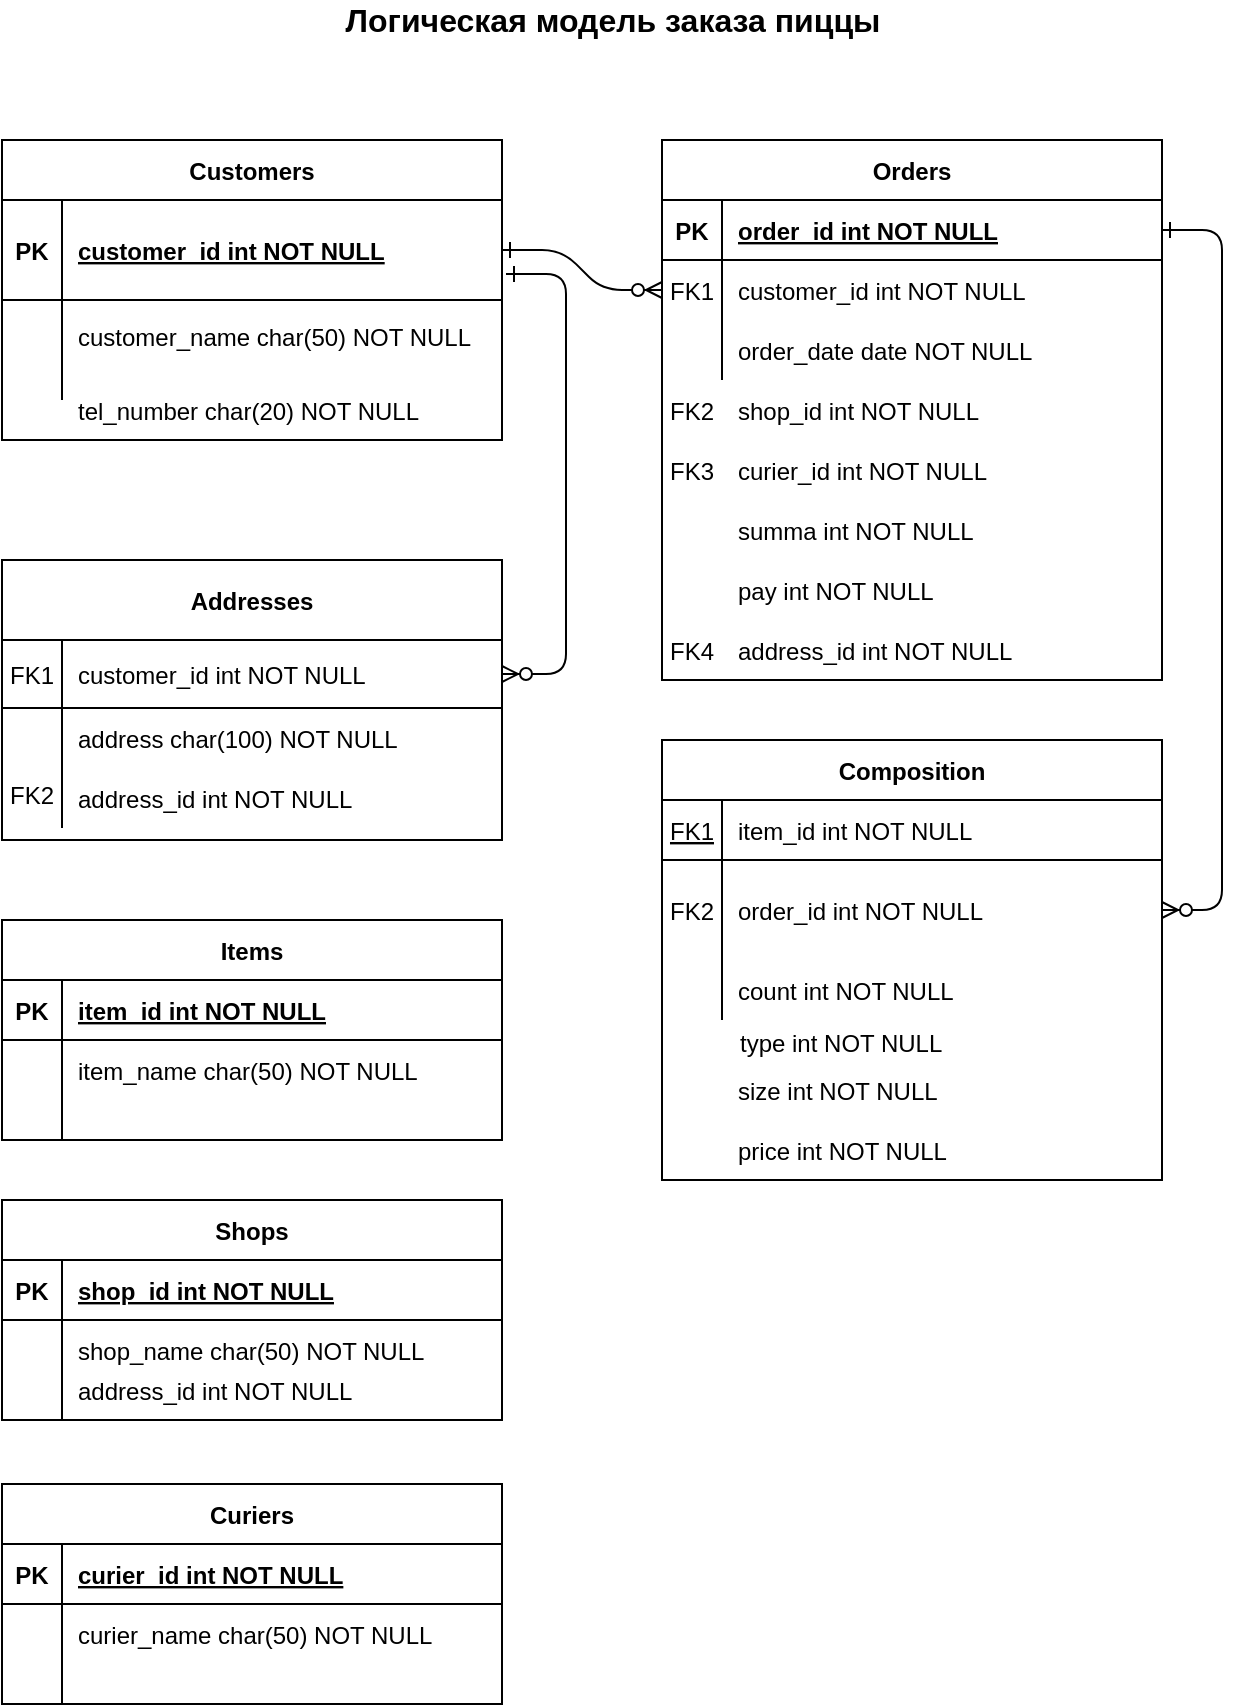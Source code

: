 <mxfile version="13.7.3" type="github">
  <diagram id="R2lEEEUBdFMjLlhIrx00" name="Page-1">
    <mxGraphModel dx="837" dy="647" grid="1" gridSize="10" guides="1" tooltips="1" connect="1" arrows="1" fold="1" page="1" pageScale="1" pageWidth="850" pageHeight="1100" math="0" shadow="0" extFonts="Permanent Marker^https://fonts.googleapis.com/css?family=Permanent+Marker">
      <root>
        <mxCell id="0" />
        <mxCell id="1" parent="0" />
        <mxCell id="C-vyLk0tnHw3VtMMgP7b-1" value="" style="edgeStyle=entityRelationEdgeStyle;endArrow=ERzeroToMany;startArrow=ERone;endFill=1;startFill=0;" parent="1" source="C-vyLk0tnHw3VtMMgP7b-24" target="C-vyLk0tnHw3VtMMgP7b-6" edge="1">
          <mxGeometry width="100" height="100" relative="1" as="geometry">
            <mxPoint x="340" y="720" as="sourcePoint" />
            <mxPoint x="440" y="620" as="targetPoint" />
          </mxGeometry>
        </mxCell>
        <mxCell id="C-vyLk0tnHw3VtMMgP7b-12" value="" style="edgeStyle=entityRelationEdgeStyle;endArrow=ERzeroToMany;startArrow=ERone;endFill=1;startFill=0;" parent="1" source="C-vyLk0tnHw3VtMMgP7b-3" target="C-vyLk0tnHw3VtMMgP7b-17" edge="1">
          <mxGeometry width="100" height="100" relative="1" as="geometry">
            <mxPoint x="400" y="180" as="sourcePoint" />
            <mxPoint x="460" y="205" as="targetPoint" />
          </mxGeometry>
        </mxCell>
        <mxCell id="C-vyLk0tnHw3VtMMgP7b-2" value="Orders" style="shape=table;startSize=30;container=1;collapsible=1;childLayout=tableLayout;fixedRows=1;rowLines=0;fontStyle=1;align=center;resizeLast=1;" parent="1" vertex="1">
          <mxGeometry x="450" y="120" width="250" height="270" as="geometry" />
        </mxCell>
        <mxCell id="C-vyLk0tnHw3VtMMgP7b-3" value="" style="shape=partialRectangle;collapsible=0;dropTarget=0;pointerEvents=0;fillColor=none;points=[[0,0.5],[1,0.5]];portConstraint=eastwest;top=0;left=0;right=0;bottom=1;" parent="C-vyLk0tnHw3VtMMgP7b-2" vertex="1">
          <mxGeometry y="30" width="250" height="30" as="geometry" />
        </mxCell>
        <mxCell id="C-vyLk0tnHw3VtMMgP7b-4" value="PK" style="shape=partialRectangle;overflow=hidden;connectable=0;fillColor=none;top=0;left=0;bottom=0;right=0;fontStyle=1;" parent="C-vyLk0tnHw3VtMMgP7b-3" vertex="1">
          <mxGeometry width="30" height="30" as="geometry" />
        </mxCell>
        <mxCell id="C-vyLk0tnHw3VtMMgP7b-5" value="order_id int NOT NULL " style="shape=partialRectangle;overflow=hidden;connectable=0;fillColor=none;top=0;left=0;bottom=0;right=0;align=left;spacingLeft=6;fontStyle=5;" parent="C-vyLk0tnHw3VtMMgP7b-3" vertex="1">
          <mxGeometry x="30" width="220" height="30" as="geometry" />
        </mxCell>
        <mxCell id="C-vyLk0tnHw3VtMMgP7b-6" value="" style="shape=partialRectangle;collapsible=0;dropTarget=0;pointerEvents=0;fillColor=none;points=[[0,0.5],[1,0.5]];portConstraint=eastwest;top=0;left=0;right=0;bottom=0;" parent="C-vyLk0tnHw3VtMMgP7b-2" vertex="1">
          <mxGeometry y="60" width="250" height="30" as="geometry" />
        </mxCell>
        <mxCell id="C-vyLk0tnHw3VtMMgP7b-7" value="FK1" style="shape=partialRectangle;overflow=hidden;connectable=0;fillColor=none;top=0;left=0;bottom=0;right=0;" parent="C-vyLk0tnHw3VtMMgP7b-6" vertex="1">
          <mxGeometry width="30" height="30" as="geometry" />
        </mxCell>
        <mxCell id="C-vyLk0tnHw3VtMMgP7b-8" value="customer_id int NOT NULL" style="shape=partialRectangle;overflow=hidden;connectable=0;fillColor=none;top=0;left=0;bottom=0;right=0;align=left;spacingLeft=6;" parent="C-vyLk0tnHw3VtMMgP7b-6" vertex="1">
          <mxGeometry x="30" width="220" height="30" as="geometry" />
        </mxCell>
        <mxCell id="C-vyLk0tnHw3VtMMgP7b-9" value="" style="shape=partialRectangle;collapsible=0;dropTarget=0;pointerEvents=0;fillColor=none;points=[[0,0.5],[1,0.5]];portConstraint=eastwest;top=0;left=0;right=0;bottom=0;" parent="C-vyLk0tnHw3VtMMgP7b-2" vertex="1">
          <mxGeometry y="90" width="250" height="30" as="geometry" />
        </mxCell>
        <mxCell id="C-vyLk0tnHw3VtMMgP7b-10" value="" style="shape=partialRectangle;overflow=hidden;connectable=0;fillColor=none;top=0;left=0;bottom=0;right=0;" parent="C-vyLk0tnHw3VtMMgP7b-9" vertex="1">
          <mxGeometry width="30" height="30" as="geometry" />
        </mxCell>
        <mxCell id="C-vyLk0tnHw3VtMMgP7b-11" value="order_date date NOT NULL" style="shape=partialRectangle;overflow=hidden;connectable=0;fillColor=none;top=0;left=0;bottom=0;right=0;align=left;spacingLeft=6;" parent="C-vyLk0tnHw3VtMMgP7b-9" vertex="1">
          <mxGeometry x="30" width="220" height="30" as="geometry" />
        </mxCell>
        <mxCell id="C-vyLk0tnHw3VtMMgP7b-23" value="Customers" style="shape=table;startSize=30;container=1;collapsible=1;childLayout=tableLayout;fixedRows=1;rowLines=0;fontStyle=1;align=center;resizeLast=1;" parent="1" vertex="1">
          <mxGeometry x="120" y="120" width="250" height="150" as="geometry" />
        </mxCell>
        <mxCell id="C-vyLk0tnHw3VtMMgP7b-24" value="" style="shape=partialRectangle;collapsible=0;dropTarget=0;pointerEvents=0;fillColor=none;points=[[0,0.5],[1,0.5]];portConstraint=eastwest;top=0;left=0;right=0;bottom=1;" parent="C-vyLk0tnHw3VtMMgP7b-23" vertex="1">
          <mxGeometry y="30" width="250" height="50" as="geometry" />
        </mxCell>
        <mxCell id="C-vyLk0tnHw3VtMMgP7b-25" value="PK" style="shape=partialRectangle;overflow=hidden;connectable=0;fillColor=none;top=0;left=0;bottom=0;right=0;fontStyle=1;" parent="C-vyLk0tnHw3VtMMgP7b-24" vertex="1">
          <mxGeometry width="30" height="50" as="geometry" />
        </mxCell>
        <mxCell id="C-vyLk0tnHw3VtMMgP7b-26" value="customer_id int NOT NULL " style="shape=partialRectangle;overflow=hidden;connectable=0;fillColor=none;top=0;left=0;bottom=0;right=0;align=left;spacingLeft=6;fontStyle=5;" parent="C-vyLk0tnHw3VtMMgP7b-24" vertex="1">
          <mxGeometry x="30" width="220" height="50" as="geometry" />
        </mxCell>
        <mxCell id="C-vyLk0tnHw3VtMMgP7b-27" value="" style="shape=partialRectangle;collapsible=0;dropTarget=0;pointerEvents=0;fillColor=none;points=[[0,0.5],[1,0.5]];portConstraint=eastwest;top=0;left=0;right=0;bottom=0;" parent="C-vyLk0tnHw3VtMMgP7b-23" vertex="1">
          <mxGeometry y="80" width="250" height="50" as="geometry" />
        </mxCell>
        <mxCell id="C-vyLk0tnHw3VtMMgP7b-28" value="" style="shape=partialRectangle;overflow=hidden;connectable=0;fillColor=none;top=0;left=0;bottom=0;right=0;" parent="C-vyLk0tnHw3VtMMgP7b-27" vertex="1">
          <mxGeometry width="30" height="50" as="geometry" />
        </mxCell>
        <mxCell id="C-vyLk0tnHw3VtMMgP7b-29" value="customer_name char(50) NOT NULL&#xa;" style="shape=partialRectangle;overflow=hidden;connectable=0;fillColor=none;top=0;left=0;bottom=0;right=0;align=left;spacingLeft=6;" parent="C-vyLk0tnHw3VtMMgP7b-27" vertex="1">
          <mxGeometry x="30" width="220" height="50" as="geometry" />
        </mxCell>
        <mxCell id="ihgUpwL0Bxf8vAp9QlQk-12" value="tel_number char(20) NOT NULL" style="shape=partialRectangle;overflow=hidden;connectable=0;fillColor=none;top=0;left=0;bottom=0;right=0;align=left;spacingLeft=6;" vertex="1" parent="1">
          <mxGeometry x="150" y="240" width="220" height="30" as="geometry" />
        </mxCell>
        <mxCell id="ihgUpwL0Bxf8vAp9QlQk-13" value="" style="edgeStyle=entityRelationEdgeStyle;endArrow=ERzeroToMany;startArrow=ERone;endFill=1;startFill=0;" edge="1" parent="1" target="ihgUpwL0Bxf8vAp9QlQk-2">
          <mxGeometry width="100" height="100" relative="1" as="geometry">
            <mxPoint x="372" y="187" as="sourcePoint" />
            <mxPoint x="452" y="207" as="targetPoint" />
          </mxGeometry>
        </mxCell>
        <mxCell id="ihgUpwL0Bxf8vAp9QlQk-1" value="Addresses" style="shape=table;startSize=40;container=1;collapsible=1;childLayout=tableLayout;fixedRows=1;rowLines=0;fontStyle=1;align=center;resizeLast=1;" vertex="1" parent="1">
          <mxGeometry x="120" y="330" width="250" height="140" as="geometry" />
        </mxCell>
        <mxCell id="ihgUpwL0Bxf8vAp9QlQk-2" value="" style="shape=partialRectangle;collapsible=0;dropTarget=0;pointerEvents=0;fillColor=none;points=[[0,0.5],[1,0.5]];portConstraint=eastwest;top=0;left=0;right=0;bottom=1;" vertex="1" parent="ihgUpwL0Bxf8vAp9QlQk-1">
          <mxGeometry y="40" width="250" height="34" as="geometry" />
        </mxCell>
        <mxCell id="ihgUpwL0Bxf8vAp9QlQk-3" value="FK1" style="shape=partialRectangle;overflow=hidden;connectable=0;fillColor=none;top=0;left=0;bottom=0;right=0;fontStyle=0;" vertex="1" parent="ihgUpwL0Bxf8vAp9QlQk-2">
          <mxGeometry width="30" height="34" as="geometry" />
        </mxCell>
        <mxCell id="ihgUpwL0Bxf8vAp9QlQk-4" value="customer_id int NOT NULL " style="shape=partialRectangle;overflow=hidden;connectable=0;fillColor=none;top=0;left=0;bottom=0;right=0;align=left;spacingLeft=6;fontStyle=0;" vertex="1" parent="ihgUpwL0Bxf8vAp9QlQk-2">
          <mxGeometry x="30" width="220" height="34" as="geometry" />
        </mxCell>
        <mxCell id="ihgUpwL0Bxf8vAp9QlQk-8" value="" style="shape=partialRectangle;collapsible=0;dropTarget=0;pointerEvents=0;fillColor=none;points=[[0,0.5],[1,0.5]];portConstraint=eastwest;top=0;left=0;right=0;bottom=0;" vertex="1" parent="ihgUpwL0Bxf8vAp9QlQk-1">
          <mxGeometry y="74" width="250" height="30" as="geometry" />
        </mxCell>
        <mxCell id="ihgUpwL0Bxf8vAp9QlQk-9" value="" style="shape=partialRectangle;overflow=hidden;connectable=0;fillColor=none;top=0;left=0;bottom=0;right=0;" vertex="1" parent="ihgUpwL0Bxf8vAp9QlQk-8">
          <mxGeometry width="30" height="30" as="geometry" />
        </mxCell>
        <mxCell id="ihgUpwL0Bxf8vAp9QlQk-10" value="address char(100) NOT NULL" style="shape=partialRectangle;overflow=hidden;connectable=0;fillColor=none;top=0;left=0;bottom=0;right=0;align=left;spacingLeft=6;" vertex="1" parent="ihgUpwL0Bxf8vAp9QlQk-8">
          <mxGeometry x="30" width="220" height="30" as="geometry" />
        </mxCell>
        <mxCell id="ihgUpwL0Bxf8vAp9QlQk-5" value="" style="shape=partialRectangle;collapsible=0;dropTarget=0;pointerEvents=0;fillColor=none;points=[[0,0.5],[1,0.5]];portConstraint=eastwest;top=0;left=0;right=0;bottom=0;" vertex="1" parent="ihgUpwL0Bxf8vAp9QlQk-1">
          <mxGeometry y="104" width="250" height="30" as="geometry" />
        </mxCell>
        <mxCell id="ihgUpwL0Bxf8vAp9QlQk-6" value="" style="shape=partialRectangle;overflow=hidden;connectable=0;fillColor=none;top=0;left=0;bottom=0;right=0;" vertex="1" parent="ihgUpwL0Bxf8vAp9QlQk-5">
          <mxGeometry width="30" height="30" as="geometry" />
        </mxCell>
        <mxCell id="ihgUpwL0Bxf8vAp9QlQk-7" value="address_id int NOT NULL" style="shape=partialRectangle;overflow=hidden;connectable=0;fillColor=none;top=0;left=0;bottom=0;right=0;align=left;spacingLeft=6;" vertex="1" parent="ihgUpwL0Bxf8vAp9QlQk-5">
          <mxGeometry x="30" width="220" height="30" as="geometry" />
        </mxCell>
        <mxCell id="ihgUpwL0Bxf8vAp9QlQk-14" value="Логическая модель заказа пиццы" style="text;html=1;align=center;verticalAlign=middle;resizable=0;points=[];autosize=1;fontStyle=1;fontSize=16;" vertex="1" parent="1">
          <mxGeometry x="285" y="50" width="280" height="20" as="geometry" />
        </mxCell>
        <mxCell id="ihgUpwL0Bxf8vAp9QlQk-15" value="shop_id int NOT NULL" style="shape=partialRectangle;overflow=hidden;connectable=0;fillColor=none;top=0;left=0;bottom=0;right=0;align=left;spacingLeft=6;" vertex="1" parent="1">
          <mxGeometry x="480" y="240" width="220" height="30" as="geometry" />
        </mxCell>
        <mxCell id="ihgUpwL0Bxf8vAp9QlQk-16" value="FK2" style="shape=partialRectangle;overflow=hidden;connectable=0;fillColor=none;top=0;left=0;bottom=0;right=0;" vertex="1" parent="1">
          <mxGeometry x="450" y="240" width="30" height="30" as="geometry" />
        </mxCell>
        <mxCell id="ihgUpwL0Bxf8vAp9QlQk-17" value="curier_id int NOT NULL" style="shape=partialRectangle;overflow=hidden;connectable=0;fillColor=none;top=0;left=0;bottom=0;right=0;align=left;spacingLeft=6;" vertex="1" parent="1">
          <mxGeometry x="480" y="270" width="220" height="30" as="geometry" />
        </mxCell>
        <mxCell id="ihgUpwL0Bxf8vAp9QlQk-18" value="FK3" style="shape=partialRectangle;overflow=hidden;connectable=0;fillColor=none;top=0;left=0;bottom=0;right=0;" vertex="1" parent="1">
          <mxGeometry x="450" y="270" width="30" height="30" as="geometry" />
        </mxCell>
        <mxCell id="ihgUpwL0Bxf8vAp9QlQk-19" value="summa int NOT NULL" style="shape=partialRectangle;overflow=hidden;connectable=0;fillColor=none;top=0;left=0;bottom=0;right=0;align=left;spacingLeft=6;" vertex="1" parent="1">
          <mxGeometry x="480" y="300" width="220" height="30" as="geometry" />
        </mxCell>
        <mxCell id="ihgUpwL0Bxf8vAp9QlQk-20" value="pay int NOT NULL" style="shape=partialRectangle;overflow=hidden;connectable=0;fillColor=none;top=0;left=0;bottom=0;right=0;align=left;spacingLeft=6;" vertex="1" parent="1">
          <mxGeometry x="480" y="330" width="220" height="30" as="geometry" />
        </mxCell>
        <mxCell id="C-vyLk0tnHw3VtMMgP7b-13" value="Composition" style="shape=table;startSize=30;container=1;collapsible=1;childLayout=tableLayout;fixedRows=1;rowLines=0;fontStyle=1;align=center;resizeLast=1;" parent="1" vertex="1">
          <mxGeometry x="450" y="420" width="250" height="220" as="geometry" />
        </mxCell>
        <mxCell id="C-vyLk0tnHw3VtMMgP7b-14" value="" style="shape=partialRectangle;collapsible=0;dropTarget=0;pointerEvents=0;fillColor=none;points=[[0,0.5],[1,0.5]];portConstraint=eastwest;top=0;left=0;right=0;bottom=1;" parent="C-vyLk0tnHw3VtMMgP7b-13" vertex="1">
          <mxGeometry y="30" width="250" height="30" as="geometry" />
        </mxCell>
        <mxCell id="C-vyLk0tnHw3VtMMgP7b-15" value="FK1" style="shape=partialRectangle;overflow=hidden;connectable=0;fillColor=none;top=0;left=0;bottom=0;right=0;fontStyle=4;" parent="C-vyLk0tnHw3VtMMgP7b-14" vertex="1">
          <mxGeometry width="30" height="30" as="geometry" />
        </mxCell>
        <mxCell id="C-vyLk0tnHw3VtMMgP7b-16" value="item_id int NOT NULL " style="shape=partialRectangle;overflow=hidden;connectable=0;fillColor=none;top=0;left=0;bottom=0;right=0;align=left;spacingLeft=6;fontStyle=0;" parent="C-vyLk0tnHw3VtMMgP7b-14" vertex="1">
          <mxGeometry x="30" width="220" height="30" as="geometry" />
        </mxCell>
        <mxCell id="C-vyLk0tnHw3VtMMgP7b-17" value="" style="shape=partialRectangle;collapsible=0;dropTarget=0;pointerEvents=0;fillColor=none;points=[[0,0.5],[1,0.5]];portConstraint=eastwest;top=0;left=0;right=0;bottom=0;" parent="C-vyLk0tnHw3VtMMgP7b-13" vertex="1">
          <mxGeometry y="60" width="250" height="50" as="geometry" />
        </mxCell>
        <mxCell id="C-vyLk0tnHw3VtMMgP7b-18" value="FK2" style="shape=partialRectangle;overflow=hidden;connectable=0;fillColor=none;top=0;left=0;bottom=0;right=0;" parent="C-vyLk0tnHw3VtMMgP7b-17" vertex="1">
          <mxGeometry width="30" height="50" as="geometry" />
        </mxCell>
        <mxCell id="C-vyLk0tnHw3VtMMgP7b-19" value="order_id int NOT NULL" style="shape=partialRectangle;overflow=hidden;connectable=0;fillColor=none;top=0;left=0;bottom=0;right=0;align=left;spacingLeft=6;" parent="C-vyLk0tnHw3VtMMgP7b-17" vertex="1">
          <mxGeometry x="30" width="220" height="50" as="geometry" />
        </mxCell>
        <mxCell id="C-vyLk0tnHw3VtMMgP7b-20" value="" style="shape=partialRectangle;collapsible=0;dropTarget=0;pointerEvents=0;fillColor=none;points=[[0,0.5],[1,0.5]];portConstraint=eastwest;top=0;left=0;right=0;bottom=0;" parent="C-vyLk0tnHw3VtMMgP7b-13" vertex="1">
          <mxGeometry y="110" width="250" height="30" as="geometry" />
        </mxCell>
        <mxCell id="C-vyLk0tnHw3VtMMgP7b-21" value="" style="shape=partialRectangle;overflow=hidden;connectable=0;fillColor=none;top=0;left=0;bottom=0;right=0;" parent="C-vyLk0tnHw3VtMMgP7b-20" vertex="1">
          <mxGeometry width="30" height="30" as="geometry" />
        </mxCell>
        <mxCell id="C-vyLk0tnHw3VtMMgP7b-22" value="count int NOT NULL" style="shape=partialRectangle;overflow=hidden;connectable=0;fillColor=none;top=0;left=0;bottom=0;right=0;align=left;spacingLeft=6;" parent="C-vyLk0tnHw3VtMMgP7b-20" vertex="1">
          <mxGeometry x="30" width="220" height="30" as="geometry" />
        </mxCell>
        <mxCell id="ihgUpwL0Bxf8vAp9QlQk-22" value="FK2" style="shape=partialRectangle;overflow=hidden;connectable=0;fillColor=none;top=0;left=0;bottom=0;right=0;fontStyle=0;" vertex="1" parent="1">
          <mxGeometry x="120" y="430" width="30" height="34" as="geometry" />
        </mxCell>
        <mxCell id="ihgUpwL0Bxf8vAp9QlQk-23" value="address_id int NOT NULL" style="shape=partialRectangle;overflow=hidden;connectable=0;fillColor=none;top=0;left=0;bottom=0;right=0;align=left;spacingLeft=6;" vertex="1" parent="1">
          <mxGeometry x="480" y="360" width="220" height="30" as="geometry" />
        </mxCell>
        <mxCell id="ihgUpwL0Bxf8vAp9QlQk-24" value="FK4" style="shape=partialRectangle;overflow=hidden;connectable=0;fillColor=none;top=0;left=0;bottom=0;right=0;" vertex="1" parent="1">
          <mxGeometry x="450" y="360" width="30" height="30" as="geometry" />
        </mxCell>
        <mxCell id="ihgUpwL0Bxf8vAp9QlQk-36" value="type int NOT NULL" style="shape=partialRectangle;overflow=hidden;connectable=0;fillColor=none;top=0;left=0;bottom=0;right=0;align=left;spacingLeft=6;" vertex="1" parent="1">
          <mxGeometry x="481" y="556" width="220" height="30" as="geometry" />
        </mxCell>
        <mxCell id="ihgUpwL0Bxf8vAp9QlQk-37" value="size int NOT NULL" style="shape=partialRectangle;overflow=hidden;connectable=0;fillColor=none;top=0;left=0;bottom=0;right=0;align=left;spacingLeft=6;" vertex="1" parent="1">
          <mxGeometry x="480" y="580" width="220" height="30" as="geometry" />
        </mxCell>
        <mxCell id="ihgUpwL0Bxf8vAp9QlQk-26" value="Items" style="shape=table;startSize=30;container=1;collapsible=1;childLayout=tableLayout;fixedRows=1;rowLines=0;fontStyle=1;align=center;resizeLast=1;" vertex="1" parent="1">
          <mxGeometry x="120" y="510" width="250" height="110" as="geometry" />
        </mxCell>
        <mxCell id="ihgUpwL0Bxf8vAp9QlQk-27" value="" style="shape=partialRectangle;collapsible=0;dropTarget=0;pointerEvents=0;fillColor=none;points=[[0,0.5],[1,0.5]];portConstraint=eastwest;top=0;left=0;right=0;bottom=1;" vertex="1" parent="ihgUpwL0Bxf8vAp9QlQk-26">
          <mxGeometry y="30" width="250" height="30" as="geometry" />
        </mxCell>
        <mxCell id="ihgUpwL0Bxf8vAp9QlQk-28" value="PK" style="shape=partialRectangle;overflow=hidden;connectable=0;fillColor=none;top=0;left=0;bottom=0;right=0;fontStyle=1;" vertex="1" parent="ihgUpwL0Bxf8vAp9QlQk-27">
          <mxGeometry width="30" height="30" as="geometry" />
        </mxCell>
        <mxCell id="ihgUpwL0Bxf8vAp9QlQk-29" value="item_id int NOT NULL " style="shape=partialRectangle;overflow=hidden;connectable=0;fillColor=none;top=0;left=0;bottom=0;right=0;align=left;spacingLeft=6;fontStyle=5;" vertex="1" parent="ihgUpwL0Bxf8vAp9QlQk-27">
          <mxGeometry x="30" width="220" height="30" as="geometry" />
        </mxCell>
        <mxCell id="ihgUpwL0Bxf8vAp9QlQk-33" value="" style="shape=partialRectangle;collapsible=0;dropTarget=0;pointerEvents=0;fillColor=none;points=[[0,0.5],[1,0.5]];portConstraint=eastwest;top=0;left=0;right=0;bottom=0;" vertex="1" parent="ihgUpwL0Bxf8vAp9QlQk-26">
          <mxGeometry y="60" width="250" height="30" as="geometry" />
        </mxCell>
        <mxCell id="ihgUpwL0Bxf8vAp9QlQk-34" value="" style="shape=partialRectangle;overflow=hidden;connectable=0;fillColor=none;top=0;left=0;bottom=0;right=0;" vertex="1" parent="ihgUpwL0Bxf8vAp9QlQk-33">
          <mxGeometry width="30" height="30" as="geometry" />
        </mxCell>
        <mxCell id="ihgUpwL0Bxf8vAp9QlQk-35" value="item_name char(50) NOT NULL" style="shape=partialRectangle;overflow=hidden;connectable=0;fillColor=none;top=0;left=0;bottom=0;right=0;align=left;spacingLeft=6;" vertex="1" parent="ihgUpwL0Bxf8vAp9QlQk-33">
          <mxGeometry x="30" width="220" height="30" as="geometry" />
        </mxCell>
        <mxCell id="ihgUpwL0Bxf8vAp9QlQk-30" value="" style="shape=partialRectangle;collapsible=0;dropTarget=0;pointerEvents=0;fillColor=none;points=[[0,0.5],[1,0.5]];portConstraint=eastwest;top=0;left=0;right=0;bottom=0;" vertex="1" parent="ihgUpwL0Bxf8vAp9QlQk-26">
          <mxGeometry y="90" width="250" height="20" as="geometry" />
        </mxCell>
        <mxCell id="ihgUpwL0Bxf8vAp9QlQk-31" value="" style="shape=partialRectangle;overflow=hidden;connectable=0;fillColor=none;top=0;left=0;bottom=0;right=0;" vertex="1" parent="ihgUpwL0Bxf8vAp9QlQk-30">
          <mxGeometry width="30" height="20" as="geometry" />
        </mxCell>
        <mxCell id="ihgUpwL0Bxf8vAp9QlQk-32" value="" style="shape=partialRectangle;overflow=hidden;connectable=0;fillColor=none;top=0;left=0;bottom=0;right=0;align=left;spacingLeft=6;" vertex="1" parent="ihgUpwL0Bxf8vAp9QlQk-30">
          <mxGeometry x="30" width="220" height="20" as="geometry" />
        </mxCell>
        <mxCell id="ihgUpwL0Bxf8vAp9QlQk-38" value="price int NOT NULL" style="shape=partialRectangle;overflow=hidden;connectable=0;fillColor=none;top=0;left=0;bottom=0;right=0;align=left;spacingLeft=6;" vertex="1" parent="1">
          <mxGeometry x="480" y="610" width="220" height="30" as="geometry" />
        </mxCell>
        <mxCell id="ihgUpwL0Bxf8vAp9QlQk-39" value="Shops" style="shape=table;startSize=30;container=1;collapsible=1;childLayout=tableLayout;fixedRows=1;rowLines=0;fontStyle=1;align=center;resizeLast=1;" vertex="1" parent="1">
          <mxGeometry x="120" y="650" width="250" height="110" as="geometry" />
        </mxCell>
        <mxCell id="ihgUpwL0Bxf8vAp9QlQk-40" value="" style="shape=partialRectangle;collapsible=0;dropTarget=0;pointerEvents=0;fillColor=none;points=[[0,0.5],[1,0.5]];portConstraint=eastwest;top=0;left=0;right=0;bottom=1;" vertex="1" parent="ihgUpwL0Bxf8vAp9QlQk-39">
          <mxGeometry y="30" width="250" height="30" as="geometry" />
        </mxCell>
        <mxCell id="ihgUpwL0Bxf8vAp9QlQk-41" value="PK" style="shape=partialRectangle;overflow=hidden;connectable=0;fillColor=none;top=0;left=0;bottom=0;right=0;fontStyle=1;" vertex="1" parent="ihgUpwL0Bxf8vAp9QlQk-40">
          <mxGeometry width="30" height="30" as="geometry" />
        </mxCell>
        <mxCell id="ihgUpwL0Bxf8vAp9QlQk-42" value="shop_id int NOT NULL" style="shape=partialRectangle;overflow=hidden;connectable=0;fillColor=none;top=0;left=0;bottom=0;right=0;align=left;spacingLeft=6;fontStyle=5;" vertex="1" parent="ihgUpwL0Bxf8vAp9QlQk-40">
          <mxGeometry x="30" width="220" height="30" as="geometry" />
        </mxCell>
        <mxCell id="ihgUpwL0Bxf8vAp9QlQk-43" value="" style="shape=partialRectangle;collapsible=0;dropTarget=0;pointerEvents=0;fillColor=none;points=[[0,0.5],[1,0.5]];portConstraint=eastwest;top=0;left=0;right=0;bottom=0;" vertex="1" parent="ihgUpwL0Bxf8vAp9QlQk-39">
          <mxGeometry y="60" width="250" height="30" as="geometry" />
        </mxCell>
        <mxCell id="ihgUpwL0Bxf8vAp9QlQk-44" value="" style="shape=partialRectangle;overflow=hidden;connectable=0;fillColor=none;top=0;left=0;bottom=0;right=0;" vertex="1" parent="ihgUpwL0Bxf8vAp9QlQk-43">
          <mxGeometry width="30" height="30" as="geometry" />
        </mxCell>
        <mxCell id="ihgUpwL0Bxf8vAp9QlQk-45" value="shop_name char(50) NOT NULL" style="shape=partialRectangle;overflow=hidden;connectable=0;fillColor=none;top=0;left=0;bottom=0;right=0;align=left;spacingLeft=6;" vertex="1" parent="ihgUpwL0Bxf8vAp9QlQk-43">
          <mxGeometry x="30" width="220" height="30" as="geometry" />
        </mxCell>
        <mxCell id="ihgUpwL0Bxf8vAp9QlQk-46" value="" style="shape=partialRectangle;collapsible=0;dropTarget=0;pointerEvents=0;fillColor=none;points=[[0,0.5],[1,0.5]];portConstraint=eastwest;top=0;left=0;right=0;bottom=0;" vertex="1" parent="ihgUpwL0Bxf8vAp9QlQk-39">
          <mxGeometry y="90" width="250" height="20" as="geometry" />
        </mxCell>
        <mxCell id="ihgUpwL0Bxf8vAp9QlQk-47" value="" style="shape=partialRectangle;overflow=hidden;connectable=0;fillColor=none;top=0;left=0;bottom=0;right=0;" vertex="1" parent="ihgUpwL0Bxf8vAp9QlQk-46">
          <mxGeometry width="30" height="20" as="geometry" />
        </mxCell>
        <mxCell id="ihgUpwL0Bxf8vAp9QlQk-48" value="" style="shape=partialRectangle;overflow=hidden;connectable=0;fillColor=none;top=0;left=0;bottom=0;right=0;align=left;spacingLeft=6;" vertex="1" parent="ihgUpwL0Bxf8vAp9QlQk-46">
          <mxGeometry x="30" width="220" height="20" as="geometry" />
        </mxCell>
        <mxCell id="ihgUpwL0Bxf8vAp9QlQk-49" value="Curiers" style="shape=table;startSize=30;container=1;collapsible=1;childLayout=tableLayout;fixedRows=1;rowLines=0;fontStyle=1;align=center;resizeLast=1;" vertex="1" parent="1">
          <mxGeometry x="120" y="792" width="250" height="110" as="geometry" />
        </mxCell>
        <mxCell id="ihgUpwL0Bxf8vAp9QlQk-50" value="" style="shape=partialRectangle;collapsible=0;dropTarget=0;pointerEvents=0;fillColor=none;points=[[0,0.5],[1,0.5]];portConstraint=eastwest;top=0;left=0;right=0;bottom=1;" vertex="1" parent="ihgUpwL0Bxf8vAp9QlQk-49">
          <mxGeometry y="30" width="250" height="30" as="geometry" />
        </mxCell>
        <mxCell id="ihgUpwL0Bxf8vAp9QlQk-51" value="PK" style="shape=partialRectangle;overflow=hidden;connectable=0;fillColor=none;top=0;left=0;bottom=0;right=0;fontStyle=1;" vertex="1" parent="ihgUpwL0Bxf8vAp9QlQk-50">
          <mxGeometry width="30" height="30" as="geometry" />
        </mxCell>
        <mxCell id="ihgUpwL0Bxf8vAp9QlQk-52" value="curier_id int NOT NULL" style="shape=partialRectangle;overflow=hidden;connectable=0;fillColor=none;top=0;left=0;bottom=0;right=0;align=left;spacingLeft=6;fontStyle=5;" vertex="1" parent="ihgUpwL0Bxf8vAp9QlQk-50">
          <mxGeometry x="30" width="220" height="30" as="geometry" />
        </mxCell>
        <mxCell id="ihgUpwL0Bxf8vAp9QlQk-53" value="" style="shape=partialRectangle;collapsible=0;dropTarget=0;pointerEvents=0;fillColor=none;points=[[0,0.5],[1,0.5]];portConstraint=eastwest;top=0;left=0;right=0;bottom=0;" vertex="1" parent="ihgUpwL0Bxf8vAp9QlQk-49">
          <mxGeometry y="60" width="250" height="30" as="geometry" />
        </mxCell>
        <mxCell id="ihgUpwL0Bxf8vAp9QlQk-54" value="" style="shape=partialRectangle;overflow=hidden;connectable=0;fillColor=none;top=0;left=0;bottom=0;right=0;" vertex="1" parent="ihgUpwL0Bxf8vAp9QlQk-53">
          <mxGeometry width="30" height="30" as="geometry" />
        </mxCell>
        <mxCell id="ihgUpwL0Bxf8vAp9QlQk-55" value="curier_name char(50) NOT NULL" style="shape=partialRectangle;overflow=hidden;connectable=0;fillColor=none;top=0;left=0;bottom=0;right=0;align=left;spacingLeft=6;" vertex="1" parent="ihgUpwL0Bxf8vAp9QlQk-53">
          <mxGeometry x="30" width="220" height="30" as="geometry" />
        </mxCell>
        <mxCell id="ihgUpwL0Bxf8vAp9QlQk-56" value="" style="shape=partialRectangle;collapsible=0;dropTarget=0;pointerEvents=0;fillColor=none;points=[[0,0.5],[1,0.5]];portConstraint=eastwest;top=0;left=0;right=0;bottom=0;" vertex="1" parent="ihgUpwL0Bxf8vAp9QlQk-49">
          <mxGeometry y="90" width="250" height="20" as="geometry" />
        </mxCell>
        <mxCell id="ihgUpwL0Bxf8vAp9QlQk-57" value="" style="shape=partialRectangle;overflow=hidden;connectable=0;fillColor=none;top=0;left=0;bottom=0;right=0;" vertex="1" parent="ihgUpwL0Bxf8vAp9QlQk-56">
          <mxGeometry width="30" height="20" as="geometry" />
        </mxCell>
        <mxCell id="ihgUpwL0Bxf8vAp9QlQk-58" value="" style="shape=partialRectangle;overflow=hidden;connectable=0;fillColor=none;top=0;left=0;bottom=0;right=0;align=left;spacingLeft=6;" vertex="1" parent="ihgUpwL0Bxf8vAp9QlQk-56">
          <mxGeometry x="30" width="220" height="20" as="geometry" />
        </mxCell>
        <mxCell id="ihgUpwL0Bxf8vAp9QlQk-59" value="address_id int NOT NULL" style="shape=partialRectangle;overflow=hidden;connectable=0;fillColor=none;top=0;left=0;bottom=0;right=0;align=left;spacingLeft=6;" vertex="1" parent="1">
          <mxGeometry x="150" y="730" width="220" height="30" as="geometry" />
        </mxCell>
      </root>
    </mxGraphModel>
  </diagram>
</mxfile>
